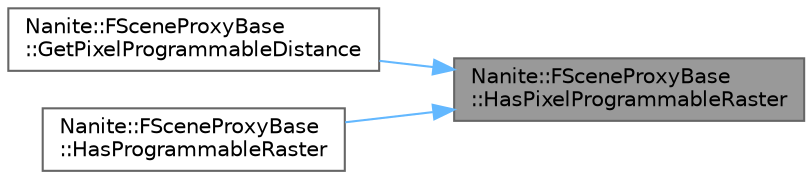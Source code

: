 digraph "Nanite::FSceneProxyBase::HasPixelProgrammableRaster"
{
 // INTERACTIVE_SVG=YES
 // LATEX_PDF_SIZE
  bgcolor="transparent";
  edge [fontname=Helvetica,fontsize=10,labelfontname=Helvetica,labelfontsize=10];
  node [fontname=Helvetica,fontsize=10,shape=box,height=0.2,width=0.4];
  rankdir="RL";
  Node1 [id="Node000001",label="Nanite::FSceneProxyBase\l::HasPixelProgrammableRaster",height=0.2,width=0.4,color="gray40", fillcolor="grey60", style="filled", fontcolor="black",tooltip=" "];
  Node1 -> Node2 [id="edge1_Node000001_Node000002",dir="back",color="steelblue1",style="solid",tooltip=" "];
  Node2 [id="Node000002",label="Nanite::FSceneProxyBase\l::GetPixelProgrammableDistance",height=0.2,width=0.4,color="grey40", fillcolor="white", style="filled",URL="$dd/d53/classNanite_1_1FSceneProxyBase.html#a7a1d9d18dde31a8403a5d0443783bd46",tooltip=" "];
  Node1 -> Node3 [id="edge2_Node000001_Node000003",dir="back",color="steelblue1",style="solid",tooltip=" "];
  Node3 [id="Node000003",label="Nanite::FSceneProxyBase\l::HasProgrammableRaster",height=0.2,width=0.4,color="grey40", fillcolor="white", style="filled",URL="$dd/d53/classNanite_1_1FSceneProxyBase.html#a69bcc429592bab566d0da3e1d7941e42",tooltip=" "];
}
